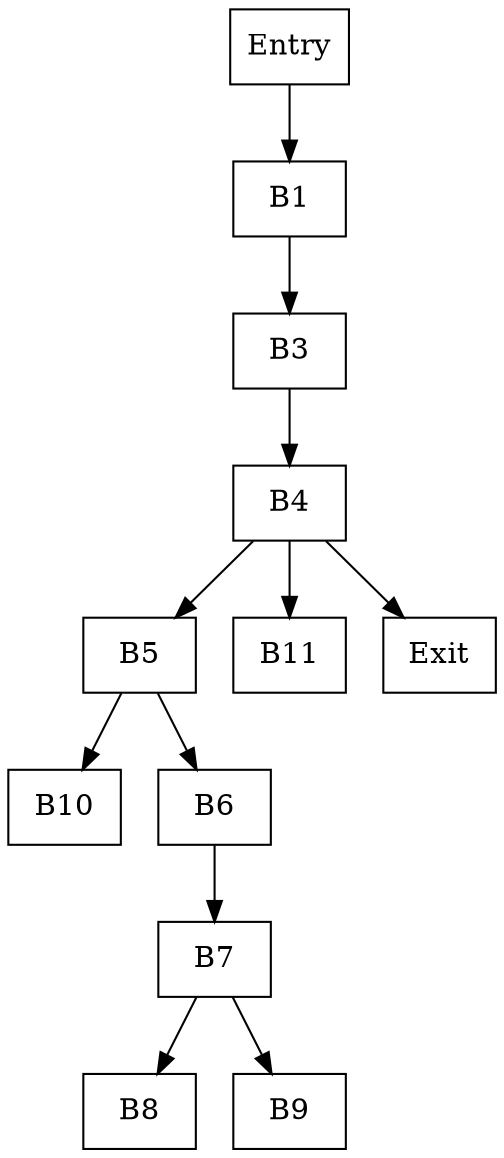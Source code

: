 digraph G {
node [shape=record]
Entry -> B1
B1 -> B3
B3 -> B4
B4 -> B5
B5 -> B10
B5 -> B6
B6 -> B7
B7 -> B8
B7 -> B9
B4 -> B11
B4 -> Exit
}
